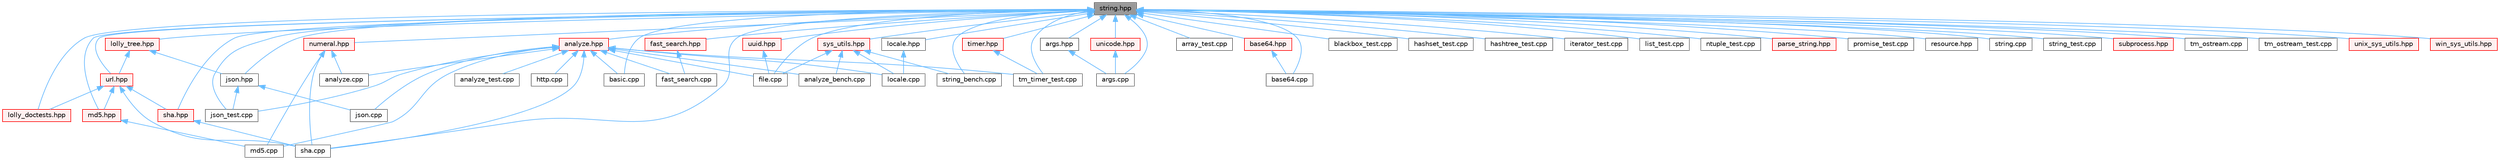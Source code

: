 digraph "string.hpp"
{
 // LATEX_PDF_SIZE
  bgcolor="transparent";
  edge [fontname=Helvetica,fontsize=10,labelfontname=Helvetica,labelfontsize=10];
  node [fontname=Helvetica,fontsize=10,shape=box,height=0.2,width=0.4];
  Node1 [id="Node000001",label="string.hpp",height=0.2,width=0.4,color="gray40", fillcolor="grey60", style="filled", fontcolor="black",tooltip=" "];
  Node1 -> Node2 [id="edge1_Node000001_Node000002",dir="back",color="steelblue1",style="solid",tooltip=" "];
  Node2 [id="Node000002",label="analyze.hpp",height=0.2,width=0.4,color="red", fillcolor="#FFF0F0", style="filled",URL="$analyze_8hpp.html",tooltip=" "];
  Node2 -> Node3 [id="edge2_Node000002_Node000003",dir="back",color="steelblue1",style="solid",tooltip=" "];
  Node3 [id="Node000003",label="analyze.cpp",height=0.2,width=0.4,color="grey40", fillcolor="white", style="filled",URL="$analyze_8cpp.html",tooltip=" "];
  Node2 -> Node4 [id="edge3_Node000002_Node000004",dir="back",color="steelblue1",style="solid",tooltip=" "];
  Node4 [id="Node000004",label="analyze_bench.cpp",height=0.2,width=0.4,color="grey40", fillcolor="white", style="filled",URL="$analyze__bench_8cpp.html",tooltip=" "];
  Node2 -> Node5 [id="edge4_Node000002_Node000005",dir="back",color="steelblue1",style="solid",tooltip=" "];
  Node5 [id="Node000005",label="analyze_test.cpp",height=0.2,width=0.4,color="grey40", fillcolor="white", style="filled",URL="$analyze__test_8cpp.html",tooltip=" "];
  Node2 -> Node6 [id="edge5_Node000002_Node000006",dir="back",color="steelblue1",style="solid",tooltip=" "];
  Node6 [id="Node000006",label="basic.cpp",height=0.2,width=0.4,color="grey40", fillcolor="white", style="filled",URL="$basic_8cpp.html",tooltip=" "];
  Node2 -> Node7 [id="edge6_Node000002_Node000007",dir="back",color="steelblue1",style="solid",tooltip=" "];
  Node7 [id="Node000007",label="fast_search.cpp",height=0.2,width=0.4,color="grey40", fillcolor="white", style="filled",URL="$fast__search_8cpp.html",tooltip=" "];
  Node2 -> Node8 [id="edge7_Node000002_Node000008",dir="back",color="steelblue1",style="solid",tooltip=" "];
  Node8 [id="Node000008",label="file.cpp",height=0.2,width=0.4,color="grey40", fillcolor="white", style="filled",URL="$file_8cpp.html",tooltip=" "];
  Node2 -> Node9 [id="edge8_Node000002_Node000009",dir="back",color="steelblue1",style="solid",tooltip=" "];
  Node9 [id="Node000009",label="http.cpp",height=0.2,width=0.4,color="grey40", fillcolor="white", style="filled",URL="$http_8cpp.html",tooltip=" "];
  Node2 -> Node10 [id="edge9_Node000002_Node000010",dir="back",color="steelblue1",style="solid",tooltip=" "];
  Node10 [id="Node000010",label="json.cpp",height=0.2,width=0.4,color="grey40", fillcolor="white", style="filled",URL="$json_8cpp.html",tooltip=" "];
  Node2 -> Node11 [id="edge10_Node000002_Node000011",dir="back",color="steelblue1",style="solid",tooltip=" "];
  Node11 [id="Node000011",label="json_test.cpp",height=0.2,width=0.4,color="grey40", fillcolor="white", style="filled",URL="$json__test_8cpp.html",tooltip=" "];
  Node2 -> Node12 [id="edge11_Node000002_Node000012",dir="back",color="steelblue1",style="solid",tooltip=" "];
  Node12 [id="Node000012",label="locale.cpp",height=0.2,width=0.4,color="grey40", fillcolor="white", style="filled",URL="$locale_8cpp.html",tooltip=" "];
  Node2 -> Node13 [id="edge12_Node000002_Node000013",dir="back",color="steelblue1",style="solid",tooltip=" "];
  Node13 [id="Node000013",label="md5.cpp",height=0.2,width=0.4,color="grey40", fillcolor="white", style="filled",URL="$md5_8cpp.html",tooltip=" "];
  Node2 -> Node16 [id="edge13_Node000002_Node000016",dir="back",color="steelblue1",style="solid",tooltip=" "];
  Node16 [id="Node000016",label="sha.cpp",height=0.2,width=0.4,color="grey40", fillcolor="white", style="filled",URL="$sha_8cpp.html",tooltip=" "];
  Node2 -> Node17 [id="edge14_Node000002_Node000017",dir="back",color="steelblue1",style="solid",tooltip=" "];
  Node17 [id="Node000017",label="tm_timer_test.cpp",height=0.2,width=0.4,color="grey40", fillcolor="white", style="filled",URL="$tm__timer__test_8cpp.html",tooltip=" "];
  Node1 -> Node21 [id="edge15_Node000001_Node000021",dir="back",color="steelblue1",style="solid",tooltip=" "];
  Node21 [id="Node000021",label="args.cpp",height=0.2,width=0.4,color="grey40", fillcolor="white", style="filled",URL="$args_8cpp.html",tooltip=" "];
  Node1 -> Node22 [id="edge16_Node000001_Node000022",dir="back",color="steelblue1",style="solid",tooltip=" "];
  Node22 [id="Node000022",label="args.hpp",height=0.2,width=0.4,color="grey40", fillcolor="white", style="filled",URL="$args_8hpp.html",tooltip=" "];
  Node22 -> Node21 [id="edge17_Node000022_Node000021",dir="back",color="steelblue1",style="solid",tooltip=" "];
  Node1 -> Node23 [id="edge18_Node000001_Node000023",dir="back",color="steelblue1",style="solid",tooltip=" "];
  Node23 [id="Node000023",label="array_test.cpp",height=0.2,width=0.4,color="grey40", fillcolor="white", style="filled",URL="$array__test_8cpp.html",tooltip=" "];
  Node1 -> Node24 [id="edge19_Node000001_Node000024",dir="back",color="steelblue1",style="solid",tooltip=" "];
  Node24 [id="Node000024",label="base64.cpp",height=0.2,width=0.4,color="grey40", fillcolor="white", style="filled",URL="$base64_8cpp.html",tooltip=" "];
  Node1 -> Node25 [id="edge20_Node000001_Node000025",dir="back",color="steelblue1",style="solid",tooltip=" "];
  Node25 [id="Node000025",label="base64.hpp",height=0.2,width=0.4,color="red", fillcolor="#FFF0F0", style="filled",URL="$base64_8hpp.html",tooltip=" "];
  Node25 -> Node24 [id="edge21_Node000025_Node000024",dir="back",color="steelblue1",style="solid",tooltip=" "];
  Node1 -> Node6 [id="edge22_Node000001_Node000006",dir="back",color="steelblue1",style="solid",tooltip=" "];
  Node1 -> Node27 [id="edge23_Node000001_Node000027",dir="back",color="steelblue1",style="solid",tooltip=" "];
  Node27 [id="Node000027",label="blackbox_test.cpp",height=0.2,width=0.4,color="grey40", fillcolor="white", style="filled",URL="$blackbox__test_8cpp.html",tooltip=" "];
  Node1 -> Node28 [id="edge24_Node000001_Node000028",dir="back",color="steelblue1",style="solid",tooltip=" "];
  Node28 [id="Node000028",label="fast_search.hpp",height=0.2,width=0.4,color="red", fillcolor="#FFF0F0", style="filled",URL="$fast__search_8hpp.html",tooltip=" "];
  Node28 -> Node7 [id="edge25_Node000028_Node000007",dir="back",color="steelblue1",style="solid",tooltip=" "];
  Node1 -> Node8 [id="edge26_Node000001_Node000008",dir="back",color="steelblue1",style="solid",tooltip=" "];
  Node1 -> Node30 [id="edge27_Node000001_Node000030",dir="back",color="steelblue1",style="solid",tooltip=" "];
  Node30 [id="Node000030",label="hashset_test.cpp",height=0.2,width=0.4,color="grey40", fillcolor="white", style="filled",URL="$hashset__test_8cpp.html",tooltip=" "];
  Node1 -> Node31 [id="edge28_Node000001_Node000031",dir="back",color="steelblue1",style="solid",tooltip=" "];
  Node31 [id="Node000031",label="hashtree_test.cpp",height=0.2,width=0.4,color="grey40", fillcolor="white", style="filled",URL="$hashtree__test_8cpp.html",tooltip=" "];
  Node1 -> Node32 [id="edge29_Node000001_Node000032",dir="back",color="steelblue1",style="solid",tooltip=" "];
  Node32 [id="Node000032",label="iterator_test.cpp",height=0.2,width=0.4,color="grey40", fillcolor="white", style="filled",URL="$iterator__test_8cpp.html",tooltip=" "];
  Node1 -> Node33 [id="edge30_Node000001_Node000033",dir="back",color="steelblue1",style="solid",tooltip=" "];
  Node33 [id="Node000033",label="json.hpp",height=0.2,width=0.4,color="grey40", fillcolor="white", style="filled",URL="$json_8hpp.html",tooltip=" "];
  Node33 -> Node10 [id="edge31_Node000033_Node000010",dir="back",color="steelblue1",style="solid",tooltip=" "];
  Node33 -> Node11 [id="edge32_Node000033_Node000011",dir="back",color="steelblue1",style="solid",tooltip=" "];
  Node1 -> Node11 [id="edge33_Node000001_Node000011",dir="back",color="steelblue1",style="solid",tooltip=" "];
  Node1 -> Node34 [id="edge34_Node000001_Node000034",dir="back",color="steelblue1",style="solid",tooltip=" "];
  Node34 [id="Node000034",label="list_test.cpp",height=0.2,width=0.4,color="grey40", fillcolor="white", style="filled",URL="$list__test_8cpp.html",tooltip=" "];
  Node1 -> Node35 [id="edge35_Node000001_Node000035",dir="back",color="steelblue1",style="solid",tooltip=" "];
  Node35 [id="Node000035",label="locale.hpp",height=0.2,width=0.4,color="grey40", fillcolor="white", style="filled",URL="$locale_8hpp.html",tooltip=" "];
  Node35 -> Node12 [id="edge36_Node000035_Node000012",dir="back",color="steelblue1",style="solid",tooltip=" "];
  Node1 -> Node36 [id="edge37_Node000001_Node000036",dir="back",color="steelblue1",style="solid",tooltip=" "];
  Node36 [id="Node000036",label="lolly_doctests.hpp",height=0.2,width=0.4,color="red", fillcolor="#FFF0F0", style="filled",URL="$lolly__doctests_8hpp.html",tooltip=" "];
  Node1 -> Node58 [id="edge38_Node000001_Node000058",dir="back",color="steelblue1",style="solid",tooltip=" "];
  Node58 [id="Node000058",label="lolly_tree.hpp",height=0.2,width=0.4,color="red", fillcolor="#FFF0F0", style="filled",URL="$lolly__tree_8hpp.html",tooltip=" "];
  Node58 -> Node33 [id="edge39_Node000058_Node000033",dir="back",color="steelblue1",style="solid",tooltip=" "];
  Node58 -> Node61 [id="edge40_Node000058_Node000061",dir="back",color="steelblue1",style="solid",tooltip=" "];
  Node61 [id="Node000061",label="url.hpp",height=0.2,width=0.4,color="red", fillcolor="#FFF0F0", style="filled",URL="$url_8hpp.html",tooltip=" "];
  Node61 -> Node36 [id="edge41_Node000061_Node000036",dir="back",color="steelblue1",style="solid",tooltip=" "];
  Node61 -> Node68 [id="edge42_Node000061_Node000068",dir="back",color="steelblue1",style="solid",tooltip=" "];
  Node68 [id="Node000068",label="md5.hpp",height=0.2,width=0.4,color="red", fillcolor="#FFF0F0", style="filled",URL="$md5_8hpp.html",tooltip=" "];
  Node68 -> Node13 [id="edge43_Node000068_Node000013",dir="back",color="steelblue1",style="solid",tooltip=" "];
  Node61 -> Node16 [id="edge44_Node000061_Node000016",dir="back",color="steelblue1",style="solid",tooltip=" "];
  Node61 -> Node69 [id="edge45_Node000061_Node000069",dir="back",color="steelblue1",style="solid",tooltip=" "];
  Node69 [id="Node000069",label="sha.hpp",height=0.2,width=0.4,color="red", fillcolor="#FFF0F0", style="filled",URL="$sha_8hpp.html",tooltip=" "];
  Node69 -> Node16 [id="edge46_Node000069_Node000016",dir="back",color="steelblue1",style="solid",tooltip=" "];
  Node1 -> Node68 [id="edge47_Node000001_Node000068",dir="back",color="steelblue1",style="solid",tooltip=" "];
  Node1 -> Node45 [id="edge48_Node000001_Node000045",dir="back",color="steelblue1",style="solid",tooltip=" "];
  Node45 [id="Node000045",label="ntuple_test.cpp",height=0.2,width=0.4,color="grey40", fillcolor="white", style="filled",URL="$ntuple__test_8cpp.html",tooltip=" "];
  Node1 -> Node73 [id="edge49_Node000001_Node000073",dir="back",color="steelblue1",style="solid",tooltip=" "];
  Node73 [id="Node000073",label="numeral.hpp",height=0.2,width=0.4,color="red", fillcolor="#FFF0F0", style="filled",URL="$numeral_8hpp.html",tooltip=" "];
  Node73 -> Node3 [id="edge50_Node000073_Node000003",dir="back",color="steelblue1",style="solid",tooltip=" "];
  Node73 -> Node13 [id="edge51_Node000073_Node000013",dir="back",color="steelblue1",style="solid",tooltip=" "];
  Node73 -> Node16 [id="edge52_Node000073_Node000016",dir="back",color="steelblue1",style="solid",tooltip=" "];
  Node1 -> Node74 [id="edge53_Node000001_Node000074",dir="back",color="steelblue1",style="solid",tooltip=" "];
  Node74 [id="Node000074",label="parse_string.hpp",height=0.2,width=0.4,color="red", fillcolor="#FFF0F0", style="filled",URL="$parse__string_8hpp.html",tooltip=" "];
  Node1 -> Node48 [id="edge54_Node000001_Node000048",dir="back",color="steelblue1",style="solid",tooltip=" "];
  Node48 [id="Node000048",label="promise_test.cpp",height=0.2,width=0.4,color="grey40", fillcolor="white", style="filled",URL="$promise__test_8cpp.html",tooltip=" "];
  Node1 -> Node75 [id="edge55_Node000001_Node000075",dir="back",color="steelblue1",style="solid",tooltip=" "];
  Node75 [id="Node000075",label="resource.hpp",height=0.2,width=0.4,color="grey40", fillcolor="white", style="filled",URL="$resource_8hpp.html",tooltip=" "];
  Node1 -> Node16 [id="edge56_Node000001_Node000016",dir="back",color="steelblue1",style="solid",tooltip=" "];
  Node1 -> Node69 [id="edge57_Node000001_Node000069",dir="back",color="steelblue1",style="solid",tooltip=" "];
  Node1 -> Node76 [id="edge58_Node000001_Node000076",dir="back",color="steelblue1",style="solid",tooltip=" "];
  Node76 [id="Node000076",label="string.cpp",height=0.2,width=0.4,color="grey40", fillcolor="white", style="filled",URL="$string_8cpp.html",tooltip=" "];
  Node1 -> Node77 [id="edge59_Node000001_Node000077",dir="back",color="steelblue1",style="solid",tooltip=" "];
  Node77 [id="Node000077",label="string_bench.cpp",height=0.2,width=0.4,color="grey40", fillcolor="white", style="filled",URL="$string__bench_8cpp.html",tooltip=" "];
  Node1 -> Node51 [id="edge60_Node000001_Node000051",dir="back",color="steelblue1",style="solid",tooltip=" "];
  Node51 [id="Node000051",label="string_test.cpp",height=0.2,width=0.4,color="grey40", fillcolor="white", style="filled",URL="$string__test_8cpp.html",tooltip=" "];
  Node1 -> Node78 [id="edge61_Node000001_Node000078",dir="back",color="steelblue1",style="solid",tooltip=" "];
  Node78 [id="Node000078",label="subprocess.hpp",height=0.2,width=0.4,color="red", fillcolor="#FFF0F0", style="filled",URL="$subprocess_8hpp.html",tooltip=" "];
  Node1 -> Node80 [id="edge62_Node000001_Node000080",dir="back",color="steelblue1",style="solid",tooltip=" "];
  Node80 [id="Node000080",label="sys_utils.hpp",height=0.2,width=0.4,color="red", fillcolor="#FFF0F0", style="filled",URL="$sys__utils_8hpp.html",tooltip=" "];
  Node80 -> Node4 [id="edge63_Node000080_Node000004",dir="back",color="steelblue1",style="solid",tooltip=" "];
  Node80 -> Node8 [id="edge64_Node000080_Node000008",dir="back",color="steelblue1",style="solid",tooltip=" "];
  Node80 -> Node12 [id="edge65_Node000080_Node000012",dir="back",color="steelblue1",style="solid",tooltip=" "];
  Node80 -> Node77 [id="edge66_Node000080_Node000077",dir="back",color="steelblue1",style="solid",tooltip=" "];
  Node1 -> Node83 [id="edge67_Node000001_Node000083",dir="back",color="steelblue1",style="solid",tooltip=" "];
  Node83 [id="Node000083",label="timer.hpp",height=0.2,width=0.4,color="red", fillcolor="#FFF0F0", style="filled",URL="$timer_8hpp.html",tooltip=" "];
  Node83 -> Node17 [id="edge68_Node000083_Node000017",dir="back",color="steelblue1",style="solid",tooltip=" "];
  Node1 -> Node85 [id="edge69_Node000001_Node000085",dir="back",color="steelblue1",style="solid",tooltip=" "];
  Node85 [id="Node000085",label="tm_ostream.cpp",height=0.2,width=0.4,color="grey40", fillcolor="white", style="filled",URL="$tm__ostream_8cpp.html",tooltip=" "];
  Node1 -> Node54 [id="edge70_Node000001_Node000054",dir="back",color="steelblue1",style="solid",tooltip=" "];
  Node54 [id="Node000054",label="tm_ostream_test.cpp",height=0.2,width=0.4,color="grey40", fillcolor="white", style="filled",URL="$tm__ostream__test_8cpp.html",tooltip=" "];
  Node1 -> Node17 [id="edge71_Node000001_Node000017",dir="back",color="steelblue1",style="solid",tooltip=" "];
  Node1 -> Node86 [id="edge72_Node000001_Node000086",dir="back",color="steelblue1",style="solid",tooltip=" "];
  Node86 [id="Node000086",label="unicode.hpp",height=0.2,width=0.4,color="red", fillcolor="#FFF0F0", style="filled",URL="$unicode_8hpp.html",tooltip=" "];
  Node86 -> Node21 [id="edge73_Node000086_Node000021",dir="back",color="steelblue1",style="solid",tooltip=" "];
  Node1 -> Node88 [id="edge74_Node000001_Node000088",dir="back",color="steelblue1",style="solid",tooltip=" "];
  Node88 [id="Node000088",label="unix_sys_utils.hpp",height=0.2,width=0.4,color="red", fillcolor="#FFF0F0", style="filled",URL="$unix__sys__utils_8hpp.html",tooltip=" "];
  Node1 -> Node61 [id="edge75_Node000001_Node000061",dir="back",color="steelblue1",style="solid",tooltip=" "];
  Node1 -> Node89 [id="edge76_Node000001_Node000089",dir="back",color="steelblue1",style="solid",tooltip=" "];
  Node89 [id="Node000089",label="uuid.hpp",height=0.2,width=0.4,color="red", fillcolor="#FFF0F0", style="filled",URL="$uuid_8hpp.html",tooltip=" "];
  Node89 -> Node8 [id="edge77_Node000089_Node000008",dir="back",color="steelblue1",style="solid",tooltip=" "];
  Node1 -> Node91 [id="edge78_Node000001_Node000091",dir="back",color="steelblue1",style="solid",tooltip=" "];
  Node91 [id="Node000091",label="win_sys_utils.hpp",height=0.2,width=0.4,color="red", fillcolor="#FFF0F0", style="filled",URL="$win__sys__utils_8hpp.html",tooltip=" "];
}
